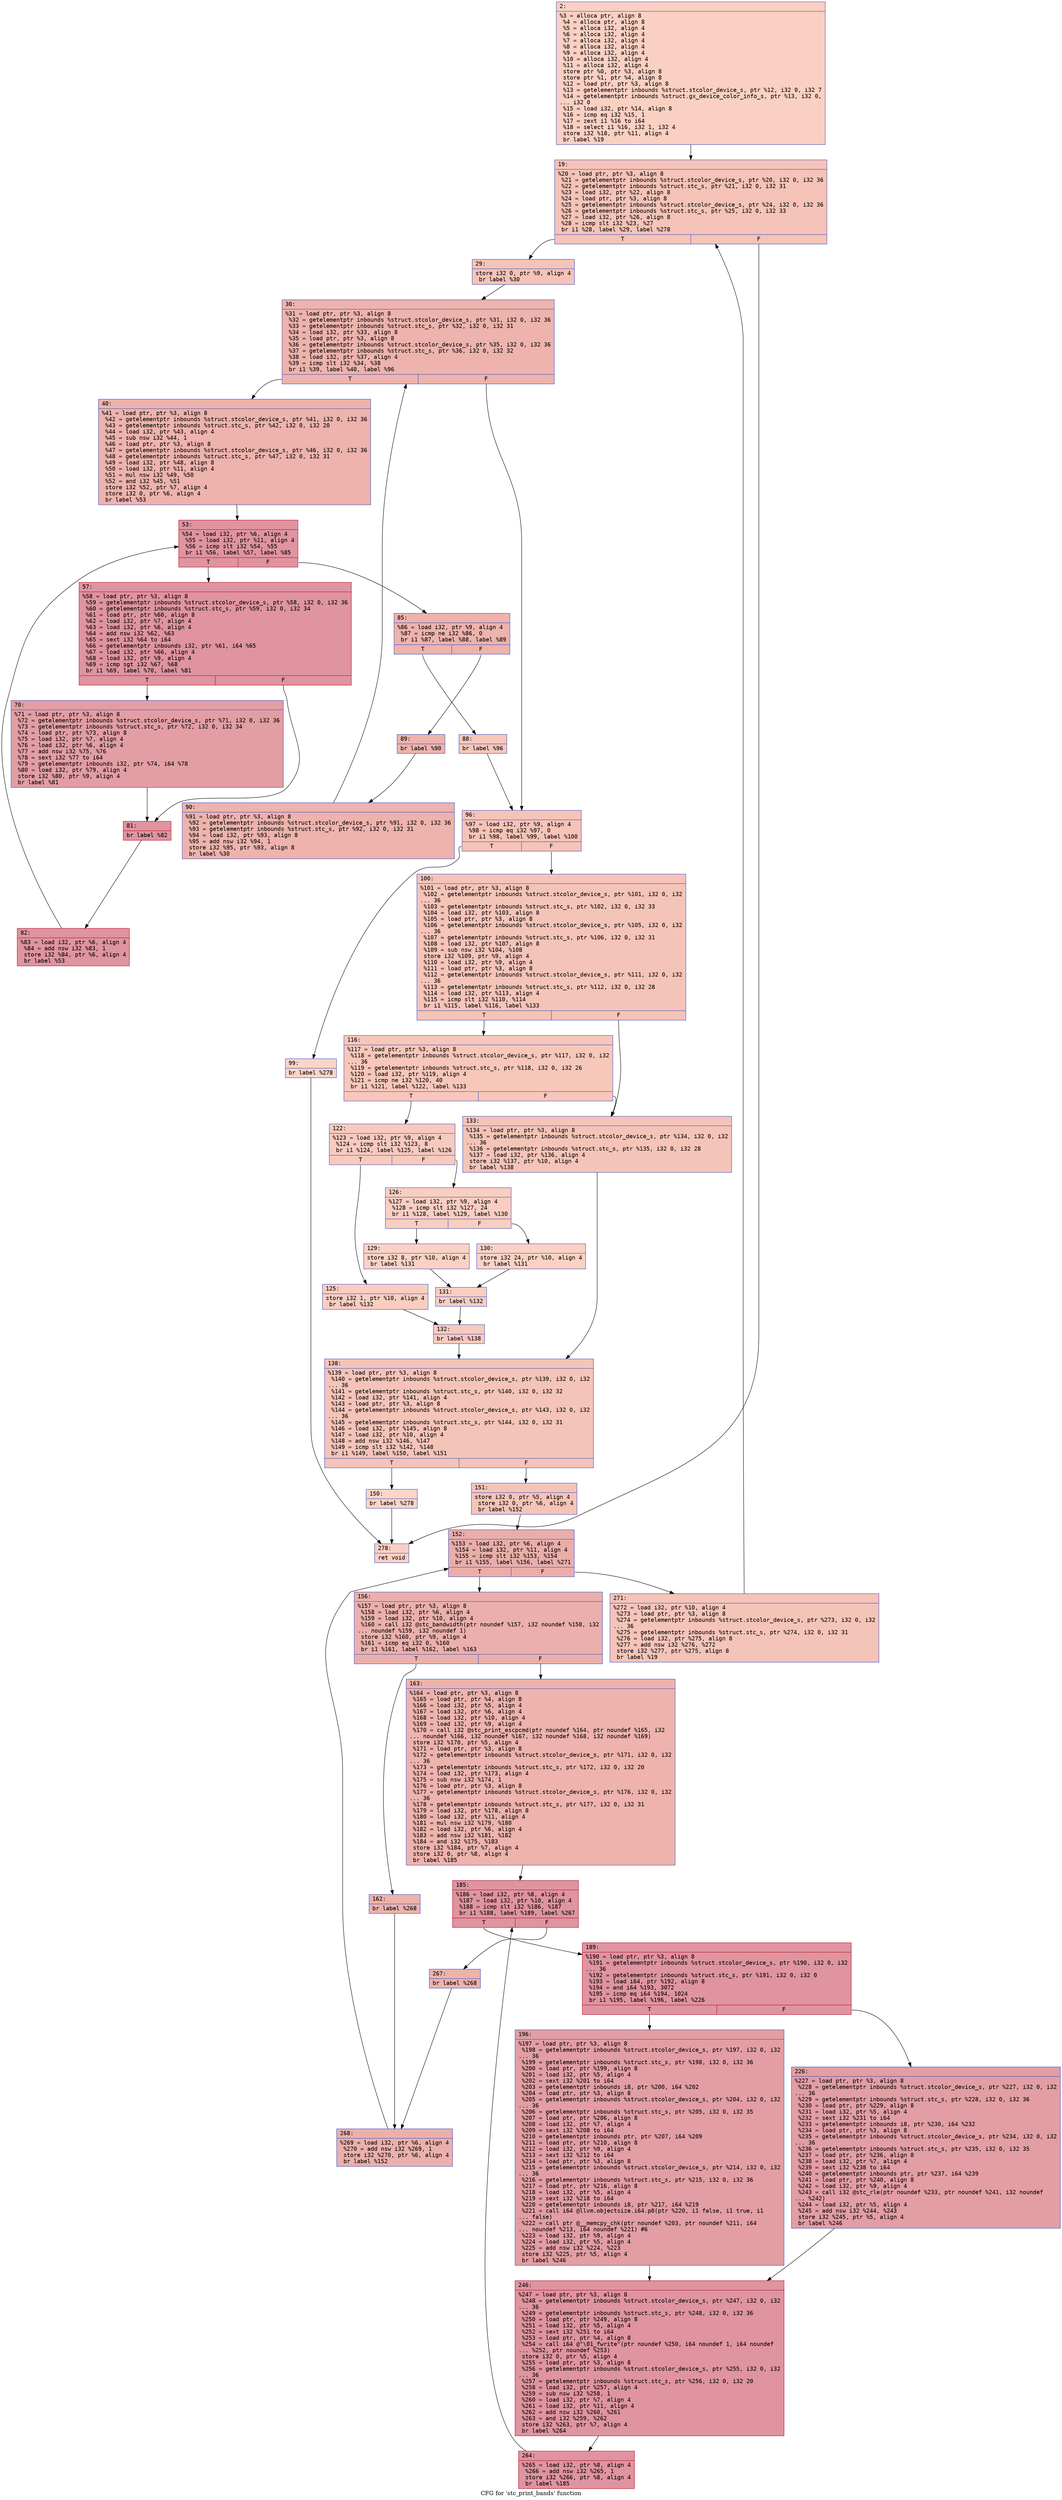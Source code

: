 digraph "CFG for 'stc_print_bands' function" {
	label="CFG for 'stc_print_bands' function";

	Node0x6000016a3bb0 [shape=record,color="#3d50c3ff", style=filled, fillcolor="#f3947570" fontname="Courier",label="{2:\l|  %3 = alloca ptr, align 8\l  %4 = alloca ptr, align 8\l  %5 = alloca i32, align 4\l  %6 = alloca i32, align 4\l  %7 = alloca i32, align 4\l  %8 = alloca i32, align 4\l  %9 = alloca i32, align 4\l  %10 = alloca i32, align 4\l  %11 = alloca i32, align 4\l  store ptr %0, ptr %3, align 8\l  store ptr %1, ptr %4, align 8\l  %12 = load ptr, ptr %3, align 8\l  %13 = getelementptr inbounds %struct.stcolor_device_s, ptr %12, i32 0, i32 7\l  %14 = getelementptr inbounds %struct.gx_device_color_info_s, ptr %13, i32 0,\l... i32 0\l  %15 = load i32, ptr %14, align 8\l  %16 = icmp eq i32 %15, 1\l  %17 = zext i1 %16 to i64\l  %18 = select i1 %16, i32 1, i32 4\l  store i32 %18, ptr %11, align 4\l  br label %19\l}"];
	Node0x6000016a3bb0 -> Node0x6000016a3c00[tooltip="2 -> 19\nProbability 100.00%" ];
	Node0x6000016a3c00 [shape=record,color="#3d50c3ff", style=filled, fillcolor="#e8765c70" fontname="Courier",label="{19:\l|  %20 = load ptr, ptr %3, align 8\l  %21 = getelementptr inbounds %struct.stcolor_device_s, ptr %20, i32 0, i32 36\l  %22 = getelementptr inbounds %struct.stc_s, ptr %21, i32 0, i32 31\l  %23 = load i32, ptr %22, align 8\l  %24 = load ptr, ptr %3, align 8\l  %25 = getelementptr inbounds %struct.stcolor_device_s, ptr %24, i32 0, i32 36\l  %26 = getelementptr inbounds %struct.stc_s, ptr %25, i32 0, i32 33\l  %27 = load i32, ptr %26, align 8\l  %28 = icmp slt i32 %23, %27\l  br i1 %28, label %29, label %278\l|{<s0>T|<s1>F}}"];
	Node0x6000016a3c00:s0 -> Node0x6000016a3c50[tooltip="19 -> 29\nProbability 96.88%" ];
	Node0x6000016a3c00:s1 -> Node0x6000016a4910[tooltip="19 -> 278\nProbability 3.12%" ];
	Node0x6000016a3c50 [shape=record,color="#3d50c3ff", style=filled, fillcolor="#e8765c70" fontname="Courier",label="{29:\l|  store i32 0, ptr %9, align 4\l  br label %30\l}"];
	Node0x6000016a3c50 -> Node0x6000016a3ca0[tooltip="29 -> 30\nProbability 100.00%" ];
	Node0x6000016a3ca0 [shape=record,color="#3d50c3ff", style=filled, fillcolor="#d6524470" fontname="Courier",label="{30:\l|  %31 = load ptr, ptr %3, align 8\l  %32 = getelementptr inbounds %struct.stcolor_device_s, ptr %31, i32 0, i32 36\l  %33 = getelementptr inbounds %struct.stc_s, ptr %32, i32 0, i32 31\l  %34 = load i32, ptr %33, align 8\l  %35 = load ptr, ptr %3, align 8\l  %36 = getelementptr inbounds %struct.stcolor_device_s, ptr %35, i32 0, i32 36\l  %37 = getelementptr inbounds %struct.stc_s, ptr %36, i32 0, i32 32\l  %38 = load i32, ptr %37, align 4\l  %39 = icmp slt i32 %34, %38\l  br i1 %39, label %40, label %96\l|{<s0>T|<s1>F}}"];
	Node0x6000016a3ca0:s0 -> Node0x6000016a3cf0[tooltip="30 -> 40\nProbability 96.88%" ];
	Node0x6000016a3ca0:s1 -> Node0x6000016a4050[tooltip="30 -> 96\nProbability 3.12%" ];
	Node0x6000016a3cf0 [shape=record,color="#3d50c3ff", style=filled, fillcolor="#d6524470" fontname="Courier",label="{40:\l|  %41 = load ptr, ptr %3, align 8\l  %42 = getelementptr inbounds %struct.stcolor_device_s, ptr %41, i32 0, i32 36\l  %43 = getelementptr inbounds %struct.stc_s, ptr %42, i32 0, i32 20\l  %44 = load i32, ptr %43, align 4\l  %45 = sub nsw i32 %44, 1\l  %46 = load ptr, ptr %3, align 8\l  %47 = getelementptr inbounds %struct.stcolor_device_s, ptr %46, i32 0, i32 36\l  %48 = getelementptr inbounds %struct.stc_s, ptr %47, i32 0, i32 31\l  %49 = load i32, ptr %48, align 8\l  %50 = load i32, ptr %11, align 4\l  %51 = mul nsw i32 %49, %50\l  %52 = and i32 %45, %51\l  store i32 %52, ptr %7, align 4\l  store i32 0, ptr %6, align 4\l  br label %53\l}"];
	Node0x6000016a3cf0 -> Node0x6000016a3d40[tooltip="40 -> 53\nProbability 100.00%" ];
	Node0x6000016a3d40 [shape=record,color="#b70d28ff", style=filled, fillcolor="#b70d2870" fontname="Courier",label="{53:\l|  %54 = load i32, ptr %6, align 4\l  %55 = load i32, ptr %11, align 4\l  %56 = icmp slt i32 %54, %55\l  br i1 %56, label %57, label %85\l|{<s0>T|<s1>F}}"];
	Node0x6000016a3d40:s0 -> Node0x6000016a3d90[tooltip="53 -> 57\nProbability 96.88%" ];
	Node0x6000016a3d40:s1 -> Node0x6000016a3ed0[tooltip="53 -> 85\nProbability 3.12%" ];
	Node0x6000016a3d90 [shape=record,color="#b70d28ff", style=filled, fillcolor="#b70d2870" fontname="Courier",label="{57:\l|  %58 = load ptr, ptr %3, align 8\l  %59 = getelementptr inbounds %struct.stcolor_device_s, ptr %58, i32 0, i32 36\l  %60 = getelementptr inbounds %struct.stc_s, ptr %59, i32 0, i32 34\l  %61 = load ptr, ptr %60, align 8\l  %62 = load i32, ptr %7, align 4\l  %63 = load i32, ptr %6, align 4\l  %64 = add nsw i32 %62, %63\l  %65 = sext i32 %64 to i64\l  %66 = getelementptr inbounds i32, ptr %61, i64 %65\l  %67 = load i32, ptr %66, align 4\l  %68 = load i32, ptr %9, align 4\l  %69 = icmp sgt i32 %67, %68\l  br i1 %69, label %70, label %81\l|{<s0>T|<s1>F}}"];
	Node0x6000016a3d90:s0 -> Node0x6000016a3de0[tooltip="57 -> 70\nProbability 50.00%" ];
	Node0x6000016a3d90:s1 -> Node0x6000016a3e30[tooltip="57 -> 81\nProbability 50.00%" ];
	Node0x6000016a3de0 [shape=record,color="#3d50c3ff", style=filled, fillcolor="#be242e70" fontname="Courier",label="{70:\l|  %71 = load ptr, ptr %3, align 8\l  %72 = getelementptr inbounds %struct.stcolor_device_s, ptr %71, i32 0, i32 36\l  %73 = getelementptr inbounds %struct.stc_s, ptr %72, i32 0, i32 34\l  %74 = load ptr, ptr %73, align 8\l  %75 = load i32, ptr %7, align 4\l  %76 = load i32, ptr %6, align 4\l  %77 = add nsw i32 %75, %76\l  %78 = sext i32 %77 to i64\l  %79 = getelementptr inbounds i32, ptr %74, i64 %78\l  %80 = load i32, ptr %79, align 4\l  store i32 %80, ptr %9, align 4\l  br label %81\l}"];
	Node0x6000016a3de0 -> Node0x6000016a3e30[tooltip="70 -> 81\nProbability 100.00%" ];
	Node0x6000016a3e30 [shape=record,color="#b70d28ff", style=filled, fillcolor="#b70d2870" fontname="Courier",label="{81:\l|  br label %82\l}"];
	Node0x6000016a3e30 -> Node0x6000016a3e80[tooltip="81 -> 82\nProbability 100.00%" ];
	Node0x6000016a3e80 [shape=record,color="#b70d28ff", style=filled, fillcolor="#b70d2870" fontname="Courier",label="{82:\l|  %83 = load i32, ptr %6, align 4\l  %84 = add nsw i32 %83, 1\l  store i32 %84, ptr %6, align 4\l  br label %53\l}"];
	Node0x6000016a3e80 -> Node0x6000016a3d40[tooltip="82 -> 53\nProbability 100.00%" ];
	Node0x6000016a3ed0 [shape=record,color="#3d50c3ff", style=filled, fillcolor="#d6524470" fontname="Courier",label="{85:\l|  %86 = load i32, ptr %9, align 4\l  %87 = icmp ne i32 %86, 0\l  br i1 %87, label %88, label %89\l|{<s0>T|<s1>F}}"];
	Node0x6000016a3ed0:s0 -> Node0x6000016a3f20[tooltip="85 -> 88\nProbability 3.12%" ];
	Node0x6000016a3ed0:s1 -> Node0x6000016a3f70[tooltip="85 -> 89\nProbability 96.88%" ];
	Node0x6000016a3f20 [shape=record,color="#3d50c3ff", style=filled, fillcolor="#ec7f6370" fontname="Courier",label="{88:\l|  br label %96\l}"];
	Node0x6000016a3f20 -> Node0x6000016a4050[tooltip="88 -> 96\nProbability 100.00%" ];
	Node0x6000016a3f70 [shape=record,color="#3d50c3ff", style=filled, fillcolor="#d6524470" fontname="Courier",label="{89:\l|  br label %90\l}"];
	Node0x6000016a3f70 -> Node0x6000016a4000[tooltip="89 -> 90\nProbability 100.00%" ];
	Node0x6000016a4000 [shape=record,color="#3d50c3ff", style=filled, fillcolor="#d6524470" fontname="Courier",label="{90:\l|  %91 = load ptr, ptr %3, align 8\l  %92 = getelementptr inbounds %struct.stcolor_device_s, ptr %91, i32 0, i32 36\l  %93 = getelementptr inbounds %struct.stc_s, ptr %92, i32 0, i32 31\l  %94 = load i32, ptr %93, align 8\l  %95 = add nsw i32 %94, 1\l  store i32 %95, ptr %93, align 8\l  br label %30\l}"];
	Node0x6000016a4000 -> Node0x6000016a3ca0[tooltip="90 -> 30\nProbability 100.00%" ];
	Node0x6000016a4050 [shape=record,color="#3d50c3ff", style=filled, fillcolor="#e8765c70" fontname="Courier",label="{96:\l|  %97 = load i32, ptr %9, align 4\l  %98 = icmp eq i32 %97, 0\l  br i1 %98, label %99, label %100\l|{<s0>T|<s1>F}}"];
	Node0x6000016a4050:s0 -> Node0x6000016a40a0[tooltip="96 -> 99\nProbability 3.12%" ];
	Node0x6000016a4050:s1 -> Node0x6000016a40f0[tooltip="96 -> 100\nProbability 96.88%" ];
	Node0x6000016a40a0 [shape=record,color="#3d50c3ff", style=filled, fillcolor="#f5a08170" fontname="Courier",label="{99:\l|  br label %278\l}"];
	Node0x6000016a40a0 -> Node0x6000016a4910[tooltip="99 -> 278\nProbability 100.00%" ];
	Node0x6000016a40f0 [shape=record,color="#3d50c3ff", style=filled, fillcolor="#e97a5f70" fontname="Courier",label="{100:\l|  %101 = load ptr, ptr %3, align 8\l  %102 = getelementptr inbounds %struct.stcolor_device_s, ptr %101, i32 0, i32\l... 36\l  %103 = getelementptr inbounds %struct.stc_s, ptr %102, i32 0, i32 33\l  %104 = load i32, ptr %103, align 8\l  %105 = load ptr, ptr %3, align 8\l  %106 = getelementptr inbounds %struct.stcolor_device_s, ptr %105, i32 0, i32\l... 36\l  %107 = getelementptr inbounds %struct.stc_s, ptr %106, i32 0, i32 31\l  %108 = load i32, ptr %107, align 8\l  %109 = sub nsw i32 %104, %108\l  store i32 %109, ptr %9, align 4\l  %110 = load i32, ptr %9, align 4\l  %111 = load ptr, ptr %3, align 8\l  %112 = getelementptr inbounds %struct.stcolor_device_s, ptr %111, i32 0, i32\l... 36\l  %113 = getelementptr inbounds %struct.stc_s, ptr %112, i32 0, i32 28\l  %114 = load i32, ptr %113, align 4\l  %115 = icmp slt i32 %110, %114\l  br i1 %115, label %116, label %133\l|{<s0>T|<s1>F}}"];
	Node0x6000016a40f0:s0 -> Node0x6000016a4140[tooltip="100 -> 116\nProbability 50.00%" ];
	Node0x6000016a40f0:s1 -> Node0x6000016a43c0[tooltip="100 -> 133\nProbability 50.00%" ];
	Node0x6000016a4140 [shape=record,color="#3d50c3ff", style=filled, fillcolor="#ec7f6370" fontname="Courier",label="{116:\l|  %117 = load ptr, ptr %3, align 8\l  %118 = getelementptr inbounds %struct.stcolor_device_s, ptr %117, i32 0, i32\l... 36\l  %119 = getelementptr inbounds %struct.stc_s, ptr %118, i32 0, i32 26\l  %120 = load i32, ptr %119, align 4\l  %121 = icmp ne i32 %120, 40\l  br i1 %121, label %122, label %133\l|{<s0>T|<s1>F}}"];
	Node0x6000016a4140:s0 -> Node0x6000016a4190[tooltip="116 -> 122\nProbability 50.00%" ];
	Node0x6000016a4140:s1 -> Node0x6000016a43c0[tooltip="116 -> 133\nProbability 50.00%" ];
	Node0x6000016a4190 [shape=record,color="#3d50c3ff", style=filled, fillcolor="#ef886b70" fontname="Courier",label="{122:\l|  %123 = load i32, ptr %9, align 4\l  %124 = icmp slt i32 %123, 8\l  br i1 %124, label %125, label %126\l|{<s0>T|<s1>F}}"];
	Node0x6000016a4190:s0 -> Node0x6000016a41e0[tooltip="122 -> 125\nProbability 50.00%" ];
	Node0x6000016a4190:s1 -> Node0x6000016a4230[tooltip="122 -> 126\nProbability 50.00%" ];
	Node0x6000016a41e0 [shape=record,color="#3d50c3ff", style=filled, fillcolor="#f2907270" fontname="Courier",label="{125:\l|  store i32 1, ptr %10, align 4\l  br label %132\l}"];
	Node0x6000016a41e0 -> Node0x6000016a4370[tooltip="125 -> 132\nProbability 100.00%" ];
	Node0x6000016a4230 [shape=record,color="#3d50c3ff", style=filled, fillcolor="#f2907270" fontname="Courier",label="{126:\l|  %127 = load i32, ptr %9, align 4\l  %128 = icmp slt i32 %127, 24\l  br i1 %128, label %129, label %130\l|{<s0>T|<s1>F}}"];
	Node0x6000016a4230:s0 -> Node0x6000016a4280[tooltip="126 -> 129\nProbability 50.00%" ];
	Node0x6000016a4230:s1 -> Node0x6000016a42d0[tooltip="126 -> 130\nProbability 50.00%" ];
	Node0x6000016a4280 [shape=record,color="#3d50c3ff", style=filled, fillcolor="#f4987a70" fontname="Courier",label="{129:\l|  store i32 8, ptr %10, align 4\l  br label %131\l}"];
	Node0x6000016a4280 -> Node0x6000016a4320[tooltip="129 -> 131\nProbability 100.00%" ];
	Node0x6000016a42d0 [shape=record,color="#3d50c3ff", style=filled, fillcolor="#f4987a70" fontname="Courier",label="{130:\l|  store i32 24, ptr %10, align 4\l  br label %131\l}"];
	Node0x6000016a42d0 -> Node0x6000016a4320[tooltip="130 -> 131\nProbability 100.00%" ];
	Node0x6000016a4320 [shape=record,color="#3d50c3ff", style=filled, fillcolor="#f2907270" fontname="Courier",label="{131:\l|  br label %132\l}"];
	Node0x6000016a4320 -> Node0x6000016a4370[tooltip="131 -> 132\nProbability 100.00%" ];
	Node0x6000016a4370 [shape=record,color="#3d50c3ff", style=filled, fillcolor="#ef886b70" fontname="Courier",label="{132:\l|  br label %138\l}"];
	Node0x6000016a4370 -> Node0x6000016a4410[tooltip="132 -> 138\nProbability 100.00%" ];
	Node0x6000016a43c0 [shape=record,color="#3d50c3ff", style=filled, fillcolor="#e97a5f70" fontname="Courier",label="{133:\l|  %134 = load ptr, ptr %3, align 8\l  %135 = getelementptr inbounds %struct.stcolor_device_s, ptr %134, i32 0, i32\l... 36\l  %136 = getelementptr inbounds %struct.stc_s, ptr %135, i32 0, i32 28\l  %137 = load i32, ptr %136, align 4\l  store i32 %137, ptr %10, align 4\l  br label %138\l}"];
	Node0x6000016a43c0 -> Node0x6000016a4410[tooltip="133 -> 138\nProbability 100.00%" ];
	Node0x6000016a4410 [shape=record,color="#3d50c3ff", style=filled, fillcolor="#e97a5f70" fontname="Courier",label="{138:\l|  %139 = load ptr, ptr %3, align 8\l  %140 = getelementptr inbounds %struct.stcolor_device_s, ptr %139, i32 0, i32\l... 36\l  %141 = getelementptr inbounds %struct.stc_s, ptr %140, i32 0, i32 32\l  %142 = load i32, ptr %141, align 4\l  %143 = load ptr, ptr %3, align 8\l  %144 = getelementptr inbounds %struct.stcolor_device_s, ptr %143, i32 0, i32\l... 36\l  %145 = getelementptr inbounds %struct.stc_s, ptr %144, i32 0, i32 31\l  %146 = load i32, ptr %145, align 8\l  %147 = load i32, ptr %10, align 4\l  %148 = add nsw i32 %146, %147\l  %149 = icmp slt i32 %142, %148\l  br i1 %149, label %150, label %151\l|{<s0>T|<s1>F}}"];
	Node0x6000016a4410:s0 -> Node0x6000016a4460[tooltip="138 -> 150\nProbability 3.12%" ];
	Node0x6000016a4410:s1 -> Node0x6000016a44b0[tooltip="138 -> 151\nProbability 96.88%" ];
	Node0x6000016a4460 [shape=record,color="#3d50c3ff", style=filled, fillcolor="#f5a08170" fontname="Courier",label="{150:\l|  br label %278\l}"];
	Node0x6000016a4460 -> Node0x6000016a4910[tooltip="150 -> 278\nProbability 100.00%" ];
	Node0x6000016a44b0 [shape=record,color="#3d50c3ff", style=filled, fillcolor="#e97a5f70" fontname="Courier",label="{151:\l|  store i32 0, ptr %5, align 4\l  store i32 0, ptr %6, align 4\l  br label %152\l}"];
	Node0x6000016a44b0 -> Node0x6000016a4500[tooltip="151 -> 152\nProbability 100.00%" ];
	Node0x6000016a4500 [shape=record,color="#3d50c3ff", style=filled, fillcolor="#d0473d70" fontname="Courier",label="{152:\l|  %153 = load i32, ptr %6, align 4\l  %154 = load i32, ptr %11, align 4\l  %155 = icmp slt i32 %153, %154\l  br i1 %155, label %156, label %271\l|{<s0>T|<s1>F}}"];
	Node0x6000016a4500:s0 -> Node0x6000016a4550[tooltip="152 -> 156\nProbability 96.88%" ];
	Node0x6000016a4500:s1 -> Node0x6000016a48c0[tooltip="152 -> 271\nProbability 3.12%" ];
	Node0x6000016a4550 [shape=record,color="#3d50c3ff", style=filled, fillcolor="#d24b4070" fontname="Courier",label="{156:\l|  %157 = load ptr, ptr %3, align 8\l  %158 = load i32, ptr %6, align 4\l  %159 = load i32, ptr %10, align 4\l  %160 = call i32 @stc_bandwidth(ptr noundef %157, i32 noundef %158, i32\l... noundef %159, i32 noundef 1)\l  store i32 %160, ptr %9, align 4\l  %161 = icmp eq i32 0, %160\l  br i1 %161, label %162, label %163\l|{<s0>T|<s1>F}}"];
	Node0x6000016a4550:s0 -> Node0x6000016a45a0[tooltip="156 -> 162\nProbability 50.00%" ];
	Node0x6000016a4550:s1 -> Node0x6000016a45f0[tooltip="156 -> 163\nProbability 50.00%" ];
	Node0x6000016a45a0 [shape=record,color="#3d50c3ff", style=filled, fillcolor="#d6524470" fontname="Courier",label="{162:\l|  br label %268\l}"];
	Node0x6000016a45a0 -> Node0x6000016a4870[tooltip="162 -> 268\nProbability 100.00%" ];
	Node0x6000016a45f0 [shape=record,color="#3d50c3ff", style=filled, fillcolor="#d6524470" fontname="Courier",label="{163:\l|  %164 = load ptr, ptr %3, align 8\l  %165 = load ptr, ptr %4, align 8\l  %166 = load i32, ptr %5, align 4\l  %167 = load i32, ptr %6, align 4\l  %168 = load i32, ptr %10, align 4\l  %169 = load i32, ptr %9, align 4\l  %170 = call i32 @stc_print_escpcmd(ptr noundef %164, ptr noundef %165, i32\l... noundef %166, i32 noundef %167, i32 noundef %168, i32 noundef %169)\l  store i32 %170, ptr %5, align 4\l  %171 = load ptr, ptr %3, align 8\l  %172 = getelementptr inbounds %struct.stcolor_device_s, ptr %171, i32 0, i32\l... 36\l  %173 = getelementptr inbounds %struct.stc_s, ptr %172, i32 0, i32 20\l  %174 = load i32, ptr %173, align 4\l  %175 = sub nsw i32 %174, 1\l  %176 = load ptr, ptr %3, align 8\l  %177 = getelementptr inbounds %struct.stcolor_device_s, ptr %176, i32 0, i32\l... 36\l  %178 = getelementptr inbounds %struct.stc_s, ptr %177, i32 0, i32 31\l  %179 = load i32, ptr %178, align 8\l  %180 = load i32, ptr %11, align 4\l  %181 = mul nsw i32 %179, %180\l  %182 = load i32, ptr %6, align 4\l  %183 = add nsw i32 %181, %182\l  %184 = and i32 %175, %183\l  store i32 %184, ptr %7, align 4\l  store i32 0, ptr %8, align 4\l  br label %185\l}"];
	Node0x6000016a45f0 -> Node0x6000016a4640[tooltip="163 -> 185\nProbability 100.00%" ];
	Node0x6000016a4640 [shape=record,color="#b70d28ff", style=filled, fillcolor="#b70d2870" fontname="Courier",label="{185:\l|  %186 = load i32, ptr %8, align 4\l  %187 = load i32, ptr %10, align 4\l  %188 = icmp slt i32 %186, %187\l  br i1 %188, label %189, label %267\l|{<s0>T|<s1>F}}"];
	Node0x6000016a4640:s0 -> Node0x6000016a4690[tooltip="185 -> 189\nProbability 96.88%" ];
	Node0x6000016a4640:s1 -> Node0x6000016a4820[tooltip="185 -> 267\nProbability 3.12%" ];
	Node0x6000016a4690 [shape=record,color="#b70d28ff", style=filled, fillcolor="#b70d2870" fontname="Courier",label="{189:\l|  %190 = load ptr, ptr %3, align 8\l  %191 = getelementptr inbounds %struct.stcolor_device_s, ptr %190, i32 0, i32\l... 36\l  %192 = getelementptr inbounds %struct.stc_s, ptr %191, i32 0, i32 0\l  %193 = load i64, ptr %192, align 8\l  %194 = and i64 %193, 3072\l  %195 = icmp eq i64 %194, 1024\l  br i1 %195, label %196, label %226\l|{<s0>T|<s1>F}}"];
	Node0x6000016a4690:s0 -> Node0x6000016a46e0[tooltip="189 -> 196\nProbability 50.00%" ];
	Node0x6000016a4690:s1 -> Node0x6000016a4730[tooltip="189 -> 226\nProbability 50.00%" ];
	Node0x6000016a46e0 [shape=record,color="#3d50c3ff", style=filled, fillcolor="#be242e70" fontname="Courier",label="{196:\l|  %197 = load ptr, ptr %3, align 8\l  %198 = getelementptr inbounds %struct.stcolor_device_s, ptr %197, i32 0, i32\l... 36\l  %199 = getelementptr inbounds %struct.stc_s, ptr %198, i32 0, i32 36\l  %200 = load ptr, ptr %199, align 8\l  %201 = load i32, ptr %5, align 4\l  %202 = sext i32 %201 to i64\l  %203 = getelementptr inbounds i8, ptr %200, i64 %202\l  %204 = load ptr, ptr %3, align 8\l  %205 = getelementptr inbounds %struct.stcolor_device_s, ptr %204, i32 0, i32\l... 36\l  %206 = getelementptr inbounds %struct.stc_s, ptr %205, i32 0, i32 35\l  %207 = load ptr, ptr %206, align 8\l  %208 = load i32, ptr %7, align 4\l  %209 = sext i32 %208 to i64\l  %210 = getelementptr inbounds ptr, ptr %207, i64 %209\l  %211 = load ptr, ptr %210, align 8\l  %212 = load i32, ptr %9, align 4\l  %213 = sext i32 %212 to i64\l  %214 = load ptr, ptr %3, align 8\l  %215 = getelementptr inbounds %struct.stcolor_device_s, ptr %214, i32 0, i32\l... 36\l  %216 = getelementptr inbounds %struct.stc_s, ptr %215, i32 0, i32 36\l  %217 = load ptr, ptr %216, align 8\l  %218 = load i32, ptr %5, align 4\l  %219 = sext i32 %218 to i64\l  %220 = getelementptr inbounds i8, ptr %217, i64 %219\l  %221 = call i64 @llvm.objectsize.i64.p0(ptr %220, i1 false, i1 true, i1\l... false)\l  %222 = call ptr @__memcpy_chk(ptr noundef %203, ptr noundef %211, i64\l... noundef %213, i64 noundef %221) #6\l  %223 = load i32, ptr %9, align 4\l  %224 = load i32, ptr %5, align 4\l  %225 = add nsw i32 %224, %223\l  store i32 %225, ptr %5, align 4\l  br label %246\l}"];
	Node0x6000016a46e0 -> Node0x6000016a4780[tooltip="196 -> 246\nProbability 100.00%" ];
	Node0x6000016a4730 [shape=record,color="#3d50c3ff", style=filled, fillcolor="#be242e70" fontname="Courier",label="{226:\l|  %227 = load ptr, ptr %3, align 8\l  %228 = getelementptr inbounds %struct.stcolor_device_s, ptr %227, i32 0, i32\l... 36\l  %229 = getelementptr inbounds %struct.stc_s, ptr %228, i32 0, i32 36\l  %230 = load ptr, ptr %229, align 8\l  %231 = load i32, ptr %5, align 4\l  %232 = sext i32 %231 to i64\l  %233 = getelementptr inbounds i8, ptr %230, i64 %232\l  %234 = load ptr, ptr %3, align 8\l  %235 = getelementptr inbounds %struct.stcolor_device_s, ptr %234, i32 0, i32\l... 36\l  %236 = getelementptr inbounds %struct.stc_s, ptr %235, i32 0, i32 35\l  %237 = load ptr, ptr %236, align 8\l  %238 = load i32, ptr %7, align 4\l  %239 = sext i32 %238 to i64\l  %240 = getelementptr inbounds ptr, ptr %237, i64 %239\l  %241 = load ptr, ptr %240, align 8\l  %242 = load i32, ptr %9, align 4\l  %243 = call i32 @stc_rle(ptr noundef %233, ptr noundef %241, i32 noundef\l... %242)\l  %244 = load i32, ptr %5, align 4\l  %245 = add nsw i32 %244, %243\l  store i32 %245, ptr %5, align 4\l  br label %246\l}"];
	Node0x6000016a4730 -> Node0x6000016a4780[tooltip="226 -> 246\nProbability 100.00%" ];
	Node0x6000016a4780 [shape=record,color="#b70d28ff", style=filled, fillcolor="#b70d2870" fontname="Courier",label="{246:\l|  %247 = load ptr, ptr %3, align 8\l  %248 = getelementptr inbounds %struct.stcolor_device_s, ptr %247, i32 0, i32\l... 36\l  %249 = getelementptr inbounds %struct.stc_s, ptr %248, i32 0, i32 36\l  %250 = load ptr, ptr %249, align 8\l  %251 = load i32, ptr %5, align 4\l  %252 = sext i32 %251 to i64\l  %253 = load ptr, ptr %4, align 8\l  %254 = call i64 @\"\\01_fwrite\"(ptr noundef %250, i64 noundef 1, i64 noundef\l... %252, ptr noundef %253)\l  store i32 0, ptr %5, align 4\l  %255 = load ptr, ptr %3, align 8\l  %256 = getelementptr inbounds %struct.stcolor_device_s, ptr %255, i32 0, i32\l... 36\l  %257 = getelementptr inbounds %struct.stc_s, ptr %256, i32 0, i32 20\l  %258 = load i32, ptr %257, align 4\l  %259 = sub nsw i32 %258, 1\l  %260 = load i32, ptr %7, align 4\l  %261 = load i32, ptr %11, align 4\l  %262 = add nsw i32 %260, %261\l  %263 = and i32 %259, %262\l  store i32 %263, ptr %7, align 4\l  br label %264\l}"];
	Node0x6000016a4780 -> Node0x6000016a47d0[tooltip="246 -> 264\nProbability 100.00%" ];
	Node0x6000016a47d0 [shape=record,color="#b70d28ff", style=filled, fillcolor="#b70d2870" fontname="Courier",label="{264:\l|  %265 = load i32, ptr %8, align 4\l  %266 = add nsw i32 %265, 1\l  store i32 %266, ptr %8, align 4\l  br label %185\l}"];
	Node0x6000016a47d0 -> Node0x6000016a4640[tooltip="264 -> 185\nProbability 100.00%" ];
	Node0x6000016a4820 [shape=record,color="#3d50c3ff", style=filled, fillcolor="#d6524470" fontname="Courier",label="{267:\l|  br label %268\l}"];
	Node0x6000016a4820 -> Node0x6000016a4870[tooltip="267 -> 268\nProbability 100.00%" ];
	Node0x6000016a4870 [shape=record,color="#3d50c3ff", style=filled, fillcolor="#d24b4070" fontname="Courier",label="{268:\l|  %269 = load i32, ptr %6, align 4\l  %270 = add nsw i32 %269, 1\l  store i32 %270, ptr %6, align 4\l  br label %152\l}"];
	Node0x6000016a4870 -> Node0x6000016a4500[tooltip="268 -> 152\nProbability 100.00%" ];
	Node0x6000016a48c0 [shape=record,color="#3d50c3ff", style=filled, fillcolor="#e97a5f70" fontname="Courier",label="{271:\l|  %272 = load i32, ptr %10, align 4\l  %273 = load ptr, ptr %3, align 8\l  %274 = getelementptr inbounds %struct.stcolor_device_s, ptr %273, i32 0, i32\l... 36\l  %275 = getelementptr inbounds %struct.stc_s, ptr %274, i32 0, i32 31\l  %276 = load i32, ptr %275, align 8\l  %277 = add nsw i32 %276, %272\l  store i32 %277, ptr %275, align 8\l  br label %19\l}"];
	Node0x6000016a48c0 -> Node0x6000016a3c00[tooltip="271 -> 19\nProbability 100.00%" ];
	Node0x6000016a4910 [shape=record,color="#3d50c3ff", style=filled, fillcolor="#f3947570" fontname="Courier",label="{278:\l|  ret void\l}"];
}
